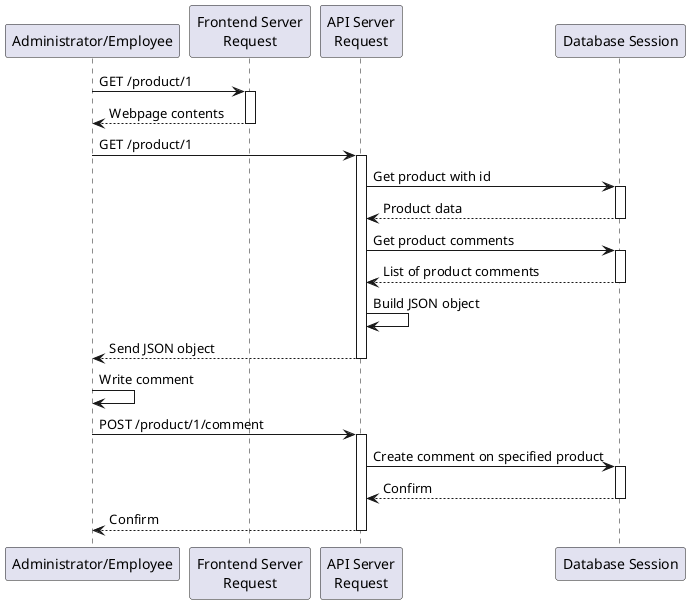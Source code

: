 @startuml sequence1

participant "Administrator/Employee" as user
participant "Frontend Server\nRequest" as fe
participant "API Server\nRequest" as api
participant "Database Session" as db

user -> fe : GET /product/1
activate fe
user <-- fe : Webpage contents
deactivate fe
user -> api : GET /product/1
activate api
api -> db : Get product with id
activate db
api <-- db : Product data
deactivate db
api -> db : Get product comments
activate db
api <-- db : List of product comments
deactivate db
api -> api : Build JSON object
user <-- api : Send JSON object
deactivate api
user -> user : Write comment
user -> api : POST /product/1/comment
activate api
api -> db : Create comment on specified product
activate db
api <-- db : Confirm
deactivate db
user <-- api : Confirm
deactivate api

@enduml